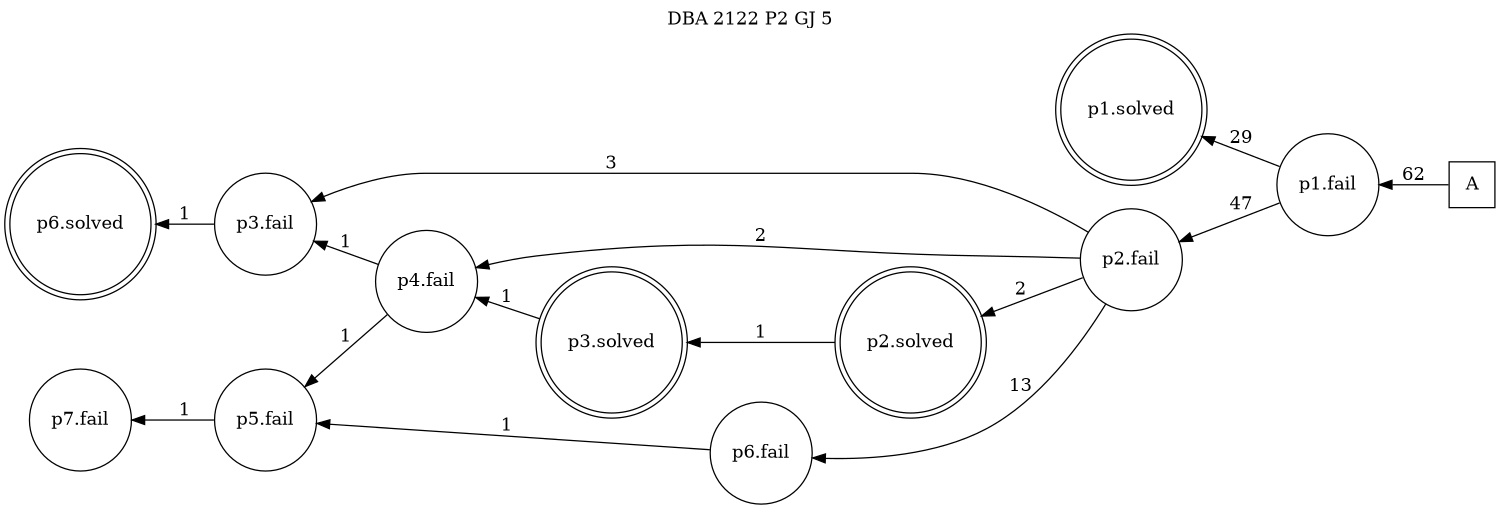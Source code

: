 digraph DBA_2122_P2_GJ_5 {
labelloc="tl"
label= " DBA 2122 P2 GJ 5 "
rankdir="RL";
graph [ size=" 10 , 10 !"]

"A" [shape="square" label="A"]
"p1.fail" [shape="circle" label="p1.fail"]
"p1.solved" [shape="doublecircle" label="p1.solved"]
"p2.fail" [shape="circle" label="p2.fail"]
"p3.fail" [shape="circle" label="p3.fail"]
"p4.fail" [shape="circle" label="p4.fail"]
"p2.solved" [shape="doublecircle" label="p2.solved"]
"p6.fail" [shape="circle" label="p6.fail"]
"p5.fail" [shape="circle" label="p5.fail"]
"p6.solved" [shape="doublecircle" label="p6.solved"]
"p3.solved" [shape="doublecircle" label="p3.solved"]
"p7.fail" [shape="circle" label="p7.fail"]
"A" -> "p1.fail" [ label=62]
"p1.fail" -> "p1.solved" [ label=29]
"p1.fail" -> "p2.fail" [ label=47]
"p2.fail" -> "p3.fail" [ label=3]
"p2.fail" -> "p4.fail" [ label=2]
"p2.fail" -> "p2.solved" [ label=2]
"p2.fail" -> "p6.fail" [ label=13]
"p3.fail" -> "p6.solved" [ label=1]
"p4.fail" -> "p3.fail" [ label=1]
"p4.fail" -> "p5.fail" [ label=1]
"p2.solved" -> "p3.solved" [ label=1]
"p6.fail" -> "p5.fail" [ label=1]
"p5.fail" -> "p7.fail" [ label=1]
"p3.solved" -> "p4.fail" [ label=1]
}
